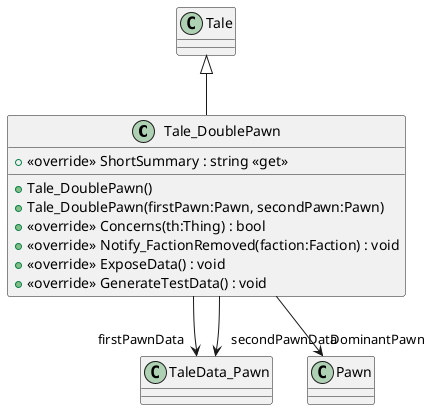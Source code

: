 @startuml
class Tale_DoublePawn {
    + <<override>> ShortSummary : string <<get>>
    + Tale_DoublePawn()
    + Tale_DoublePawn(firstPawn:Pawn, secondPawn:Pawn)
    + <<override>> Concerns(th:Thing) : bool
    + <<override>> Notify_FactionRemoved(faction:Faction) : void
    + <<override>> ExposeData() : void
    + <<override>> GenerateTestData() : void
}
Tale <|-- Tale_DoublePawn
Tale_DoublePawn --> "firstPawnData" TaleData_Pawn
Tale_DoublePawn --> "secondPawnData" TaleData_Pawn
Tale_DoublePawn --> "DominantPawn" Pawn
@enduml
